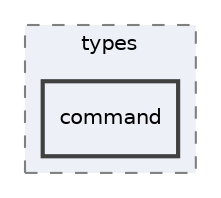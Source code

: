 digraph "command"
{
 // INTERACTIVE_SVG=YES
 // LATEX_PDF_SIZE
  edge [fontname="Helvetica",fontsize="10",labelfontname="Helvetica",labelfontsize="10"];
  node [fontname="Helvetica",fontsize="10",shape=record];
  compound=true
  subgraph clusterdir_55bc17615453bf062ec3fe223a89c893 {
    graph [ bgcolor="#edf0f7", pencolor="grey50", style="filled,dashed,", label="types", fontname="Helvetica", fontsize="10", URL="dir_55bc17615453bf062ec3fe223a89c893.html"]
  dir_2c6ad4f7f4a1db9d3c4e822d2ca8ce5d [shape=box, label="command", style="filled,bold,", fillcolor="#edf0f7", color="grey25", URL="dir_2c6ad4f7f4a1db9d3c4e822d2ca8ce5d.html"];
  }
}
